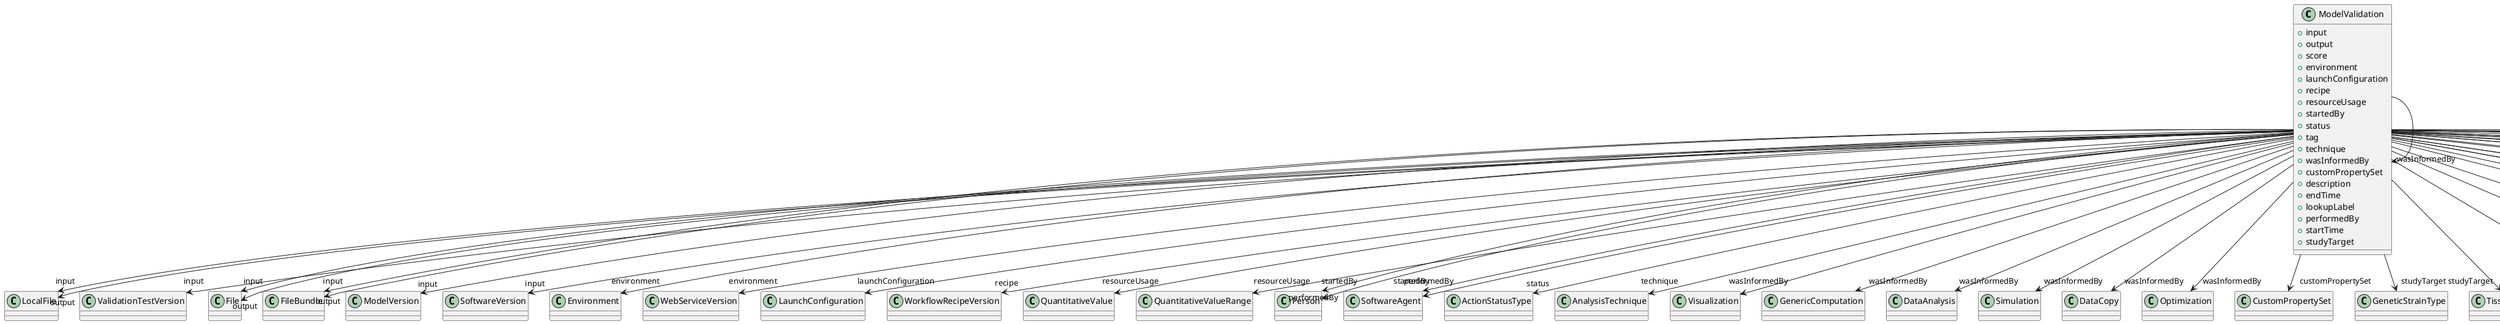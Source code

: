 @startuml
class ModelValidation {
+input
+output
+score
+environment
+launchConfiguration
+recipe
+resourceUsage
+startedBy
+status
+tag
+technique
+wasInformedBy
+customPropertySet
+description
+endTime
+lookupLabel
+performedBy
+startTime
+studyTarget

}
ModelValidation -d-> "input" LocalFile
ModelValidation -d-> "input" ValidationTestVersion
ModelValidation -d-> "input" File
ModelValidation -d-> "input" FileBundle
ModelValidation -d-> "input" ModelVersion
ModelValidation -d-> "input" SoftwareVersion
ModelValidation -d-> "output" LocalFile
ModelValidation -d-> "output" File
ModelValidation -d-> "output" FileBundle
ModelValidation -d-> "environment" Environment
ModelValidation -d-> "environment" WebServiceVersion
ModelValidation -d-> "launchConfiguration" LaunchConfiguration
ModelValidation -d-> "recipe" WorkflowRecipeVersion
ModelValidation -d-> "resourceUsage" QuantitativeValue
ModelValidation -d-> "resourceUsage" QuantitativeValueRange
ModelValidation -d-> "startedBy" Person
ModelValidation -d-> "startedBy" SoftwareAgent
ModelValidation -d-> "status" ActionStatusType
ModelValidation -d-> "technique" AnalysisTechnique
ModelValidation -d-> "wasInformedBy" Visualization
ModelValidation -d-> "wasInformedBy" GenericComputation
ModelValidation -d-> "wasInformedBy" DataAnalysis
ModelValidation -d-> "wasInformedBy" Simulation
ModelValidation -d-> "wasInformedBy" DataCopy
ModelValidation -d-> "wasInformedBy" ModelValidation
ModelValidation -d-> "wasInformedBy" Optimization
ModelValidation -d-> "customPropertySet" CustomPropertySet
ModelValidation -d-> "performedBy" Person
ModelValidation -d-> "performedBy" SoftwareAgent
ModelValidation -d-> "studyTarget" GeneticStrainType
ModelValidation -d-> "studyTarget" TissueSampleType
ModelValidation -d-> "studyTarget" OpticalStimulusType
ModelValidation -d-> "studyTarget" OrganismSystem
ModelValidation -d-> "studyTarget" VisualStimulusType
ModelValidation -d-> "studyTarget" Disease
ModelValidation -d-> "studyTarget" CellType
ModelValidation -d-> "studyTarget" Species
ModelValidation -d-> "studyTarget" BiologicalSex
ModelValidation -d-> "studyTarget" Handedness
ModelValidation -d-> "studyTarget" OrganismSubstance
ModelValidation -d-> "studyTarget" BreedingType
ModelValidation -d-> "studyTarget" OlfactoryStimulusType
ModelValidation -d-> "studyTarget" TermSuggestion
ModelValidation -d-> "studyTarget" AuditoryStimulusType
ModelValidation -d-> "studyTarget" TactileStimulusType
ModelValidation -d-> "studyTarget" ElectricalStimulusType
ModelValidation -d-> "studyTarget" UBERONParcellation
ModelValidation -d-> "studyTarget" Organ
ModelValidation -d-> "studyTarget" DiseaseModel
ModelValidation -d-> "studyTarget" BiologicalOrder
ModelValidation -d-> "studyTarget" SubcellularEntity
ModelValidation -d-> "studyTarget" GustatoryStimulusType
ModelValidation -d-> "studyTarget" CellCultureType
ModelValidation -d-> "studyTarget" MolecularEntity
ModelValidation -d-> "studyTarget" ParcellationEntity
ModelValidation -d-> "studyTarget" ParcellationEntityVersion
ModelValidation -d-> "studyTarget" CustomAnatomicalEntity

@enduml